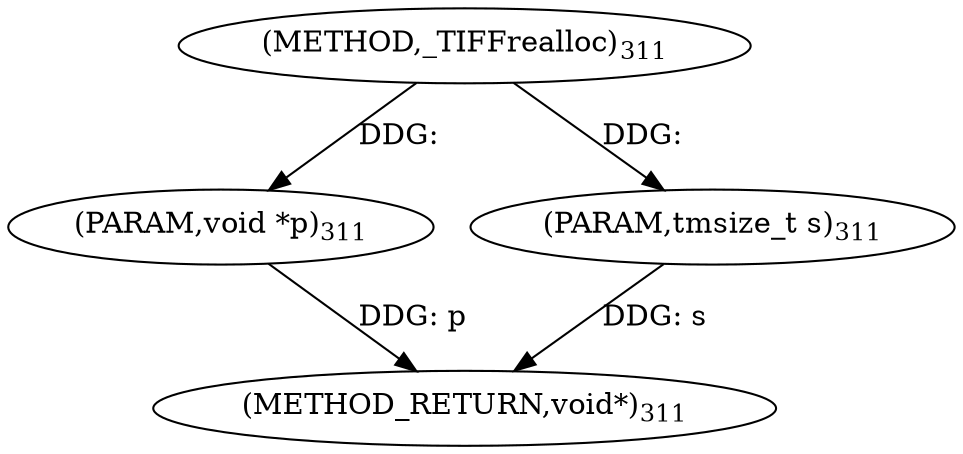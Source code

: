 digraph "_TIFFrealloc" {  
"8379" [label = <(METHOD,_TIFFrealloc)<SUB>311</SUB>> ]
"8382" [label = <(METHOD_RETURN,void*)<SUB>311</SUB>> ]
"8380" [label = <(PARAM,void *p)<SUB>311</SUB>> ]
"8381" [label = <(PARAM,tmsize_t s)<SUB>311</SUB>> ]
  "8380" -> "8382"  [ label = "DDG: p"] 
  "8381" -> "8382"  [ label = "DDG: s"] 
  "8379" -> "8380"  [ label = "DDG: "] 
  "8379" -> "8381"  [ label = "DDG: "] 
}

